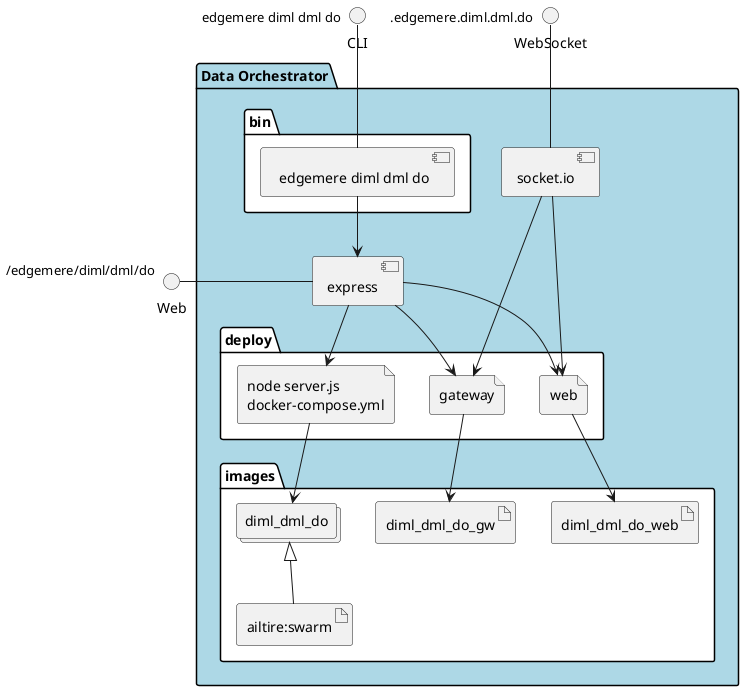 @startuml
  interface CLI
  interface Web
  interface WebSocket
package "Data Orchestrator" #lightblue {
  component express as REST
  component socket.io as socket
  folder bin #ffffff {
    component " edgemere diml dml do" as binName
  }
  binName --> REST

  folder deploy #ffffff {
      file "node server.js\ndocker-compose.yml" as diml_dml_do_container
      REST --> diml_dml_do_container

  
    file "web" as web_container
    REST --> web_container
    socket ---> web_container
  
    file "gateway" as gateway_container
    REST --> gateway_container
    socket ---> gateway_container
  
  }
  folder images #ffffff {
    collections "diml_dml_do" as diml_dml_doimage
    artifact "ailtire:swarm" as ailtireswarm
    diml_dml_doimage <|-- ailtireswarm
    diml_dml_do_container --> diml_dml_doimage

  
      artifact diml_dml_do_web
      web_container --> diml_dml_do_web
    
      artifact diml_dml_do_gw
      gateway_container --> diml_dml_do_gw
    
  }
}
CLI " edgemere diml dml do" -- binName
Web "/edgemere/diml/dml/do" - REST
WebSocket ".edgemere.diml.dml.do" -- socket

@enduml
